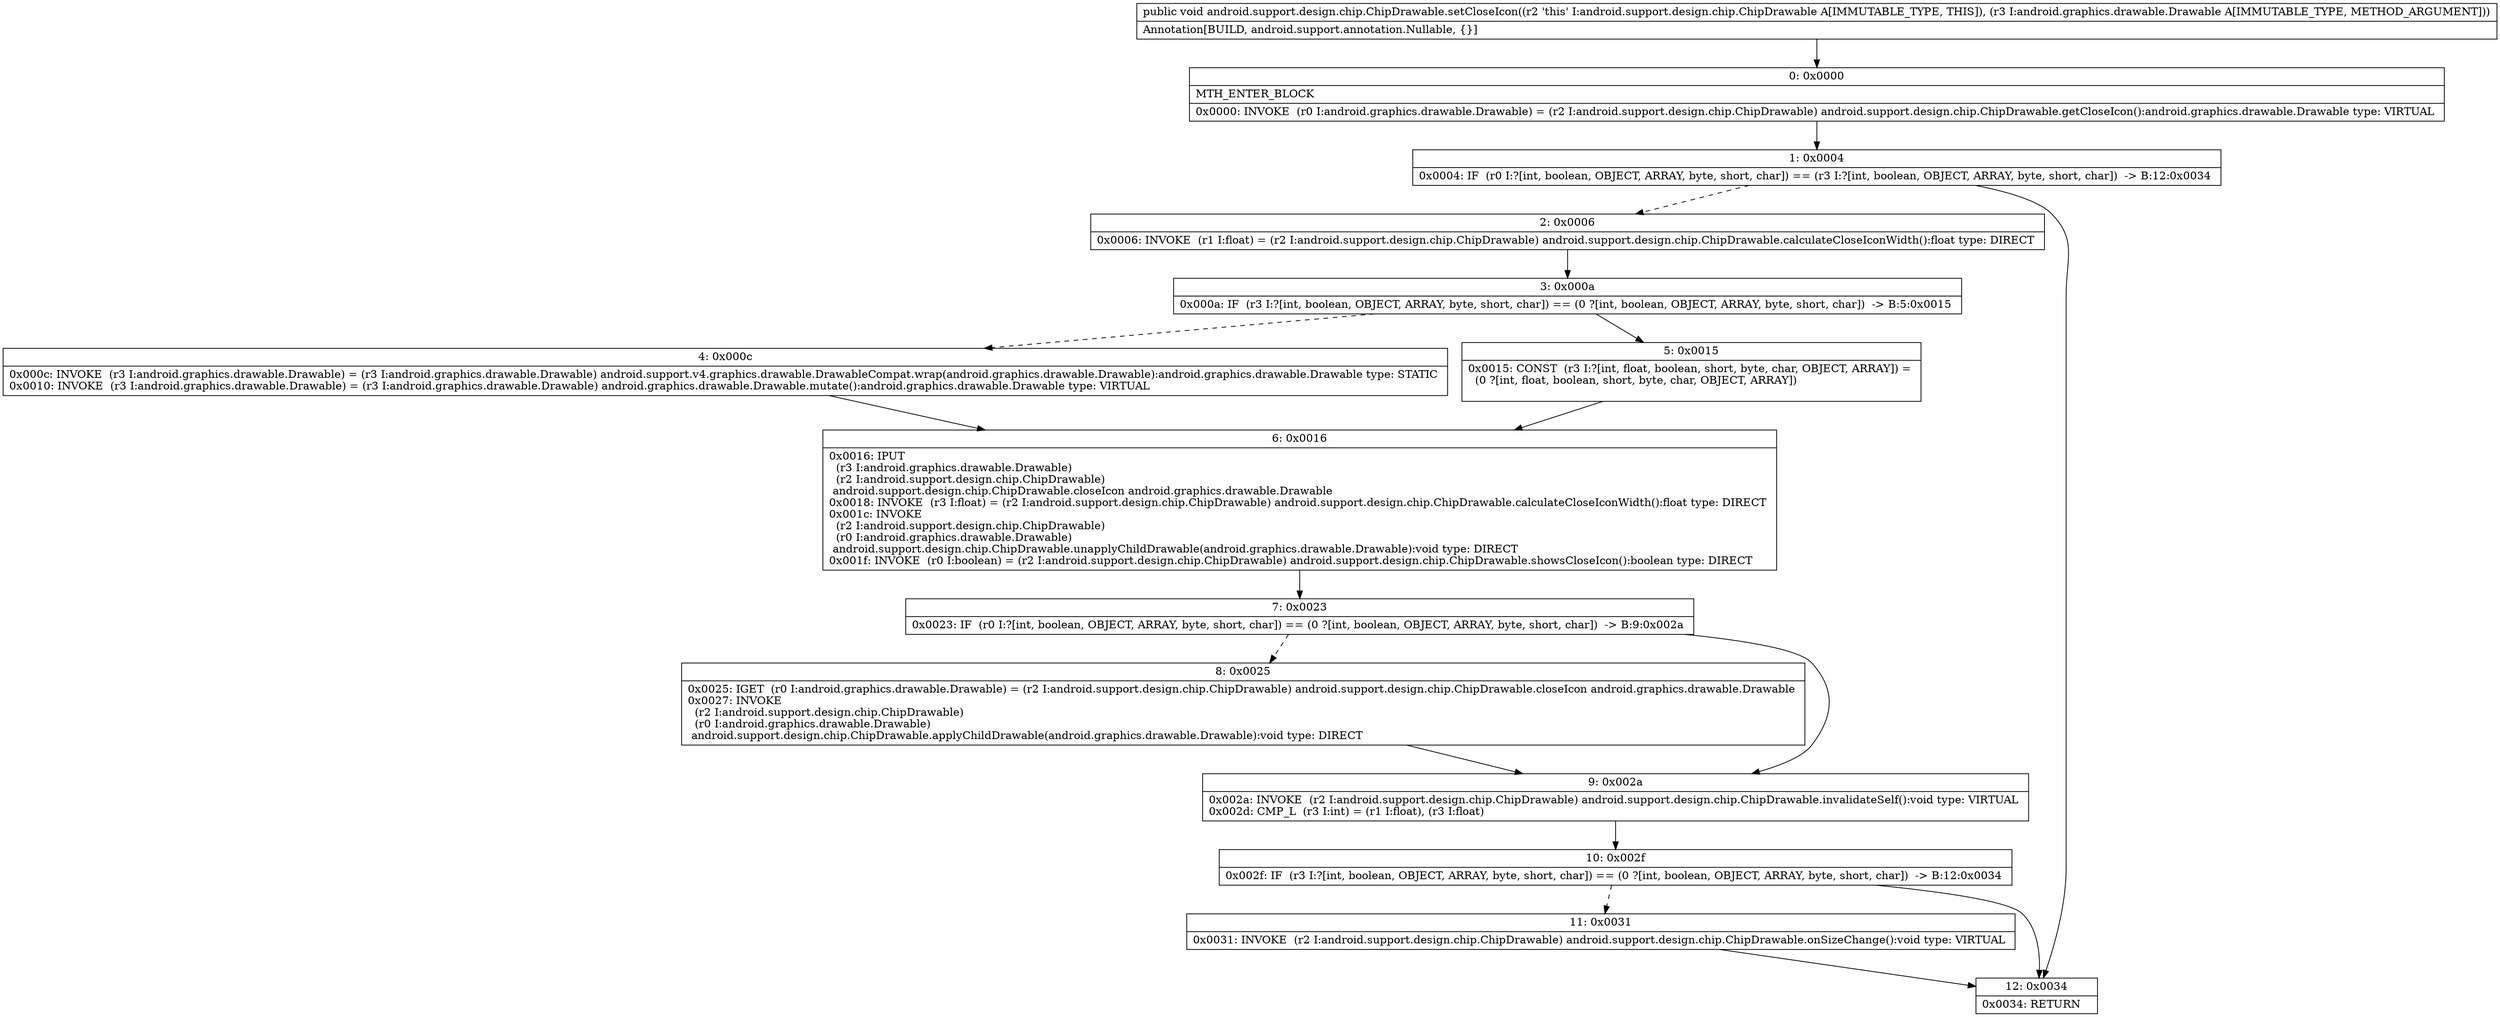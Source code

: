 digraph "CFG forandroid.support.design.chip.ChipDrawable.setCloseIcon(Landroid\/graphics\/drawable\/Drawable;)V" {
Node_0 [shape=record,label="{0\:\ 0x0000|MTH_ENTER_BLOCK\l|0x0000: INVOKE  (r0 I:android.graphics.drawable.Drawable) = (r2 I:android.support.design.chip.ChipDrawable) android.support.design.chip.ChipDrawable.getCloseIcon():android.graphics.drawable.Drawable type: VIRTUAL \l}"];
Node_1 [shape=record,label="{1\:\ 0x0004|0x0004: IF  (r0 I:?[int, boolean, OBJECT, ARRAY, byte, short, char]) == (r3 I:?[int, boolean, OBJECT, ARRAY, byte, short, char])  \-\> B:12:0x0034 \l}"];
Node_2 [shape=record,label="{2\:\ 0x0006|0x0006: INVOKE  (r1 I:float) = (r2 I:android.support.design.chip.ChipDrawable) android.support.design.chip.ChipDrawable.calculateCloseIconWidth():float type: DIRECT \l}"];
Node_3 [shape=record,label="{3\:\ 0x000a|0x000a: IF  (r3 I:?[int, boolean, OBJECT, ARRAY, byte, short, char]) == (0 ?[int, boolean, OBJECT, ARRAY, byte, short, char])  \-\> B:5:0x0015 \l}"];
Node_4 [shape=record,label="{4\:\ 0x000c|0x000c: INVOKE  (r3 I:android.graphics.drawable.Drawable) = (r3 I:android.graphics.drawable.Drawable) android.support.v4.graphics.drawable.DrawableCompat.wrap(android.graphics.drawable.Drawable):android.graphics.drawable.Drawable type: STATIC \l0x0010: INVOKE  (r3 I:android.graphics.drawable.Drawable) = (r3 I:android.graphics.drawable.Drawable) android.graphics.drawable.Drawable.mutate():android.graphics.drawable.Drawable type: VIRTUAL \l}"];
Node_5 [shape=record,label="{5\:\ 0x0015|0x0015: CONST  (r3 I:?[int, float, boolean, short, byte, char, OBJECT, ARRAY]) = \l  (0 ?[int, float, boolean, short, byte, char, OBJECT, ARRAY])\l \l}"];
Node_6 [shape=record,label="{6\:\ 0x0016|0x0016: IPUT  \l  (r3 I:android.graphics.drawable.Drawable)\l  (r2 I:android.support.design.chip.ChipDrawable)\l android.support.design.chip.ChipDrawable.closeIcon android.graphics.drawable.Drawable \l0x0018: INVOKE  (r3 I:float) = (r2 I:android.support.design.chip.ChipDrawable) android.support.design.chip.ChipDrawable.calculateCloseIconWidth():float type: DIRECT \l0x001c: INVOKE  \l  (r2 I:android.support.design.chip.ChipDrawable)\l  (r0 I:android.graphics.drawable.Drawable)\l android.support.design.chip.ChipDrawable.unapplyChildDrawable(android.graphics.drawable.Drawable):void type: DIRECT \l0x001f: INVOKE  (r0 I:boolean) = (r2 I:android.support.design.chip.ChipDrawable) android.support.design.chip.ChipDrawable.showsCloseIcon():boolean type: DIRECT \l}"];
Node_7 [shape=record,label="{7\:\ 0x0023|0x0023: IF  (r0 I:?[int, boolean, OBJECT, ARRAY, byte, short, char]) == (0 ?[int, boolean, OBJECT, ARRAY, byte, short, char])  \-\> B:9:0x002a \l}"];
Node_8 [shape=record,label="{8\:\ 0x0025|0x0025: IGET  (r0 I:android.graphics.drawable.Drawable) = (r2 I:android.support.design.chip.ChipDrawable) android.support.design.chip.ChipDrawable.closeIcon android.graphics.drawable.Drawable \l0x0027: INVOKE  \l  (r2 I:android.support.design.chip.ChipDrawable)\l  (r0 I:android.graphics.drawable.Drawable)\l android.support.design.chip.ChipDrawable.applyChildDrawable(android.graphics.drawable.Drawable):void type: DIRECT \l}"];
Node_9 [shape=record,label="{9\:\ 0x002a|0x002a: INVOKE  (r2 I:android.support.design.chip.ChipDrawable) android.support.design.chip.ChipDrawable.invalidateSelf():void type: VIRTUAL \l0x002d: CMP_L  (r3 I:int) = (r1 I:float), (r3 I:float) \l}"];
Node_10 [shape=record,label="{10\:\ 0x002f|0x002f: IF  (r3 I:?[int, boolean, OBJECT, ARRAY, byte, short, char]) == (0 ?[int, boolean, OBJECT, ARRAY, byte, short, char])  \-\> B:12:0x0034 \l}"];
Node_11 [shape=record,label="{11\:\ 0x0031|0x0031: INVOKE  (r2 I:android.support.design.chip.ChipDrawable) android.support.design.chip.ChipDrawable.onSizeChange():void type: VIRTUAL \l}"];
Node_12 [shape=record,label="{12\:\ 0x0034|0x0034: RETURN   \l}"];
MethodNode[shape=record,label="{public void android.support.design.chip.ChipDrawable.setCloseIcon((r2 'this' I:android.support.design.chip.ChipDrawable A[IMMUTABLE_TYPE, THIS]), (r3 I:android.graphics.drawable.Drawable A[IMMUTABLE_TYPE, METHOD_ARGUMENT]))  | Annotation[BUILD, android.support.annotation.Nullable, \{\}]\l}"];
MethodNode -> Node_0;
Node_0 -> Node_1;
Node_1 -> Node_2[style=dashed];
Node_1 -> Node_12;
Node_2 -> Node_3;
Node_3 -> Node_4[style=dashed];
Node_3 -> Node_5;
Node_4 -> Node_6;
Node_5 -> Node_6;
Node_6 -> Node_7;
Node_7 -> Node_8[style=dashed];
Node_7 -> Node_9;
Node_8 -> Node_9;
Node_9 -> Node_10;
Node_10 -> Node_11[style=dashed];
Node_10 -> Node_12;
Node_11 -> Node_12;
}


